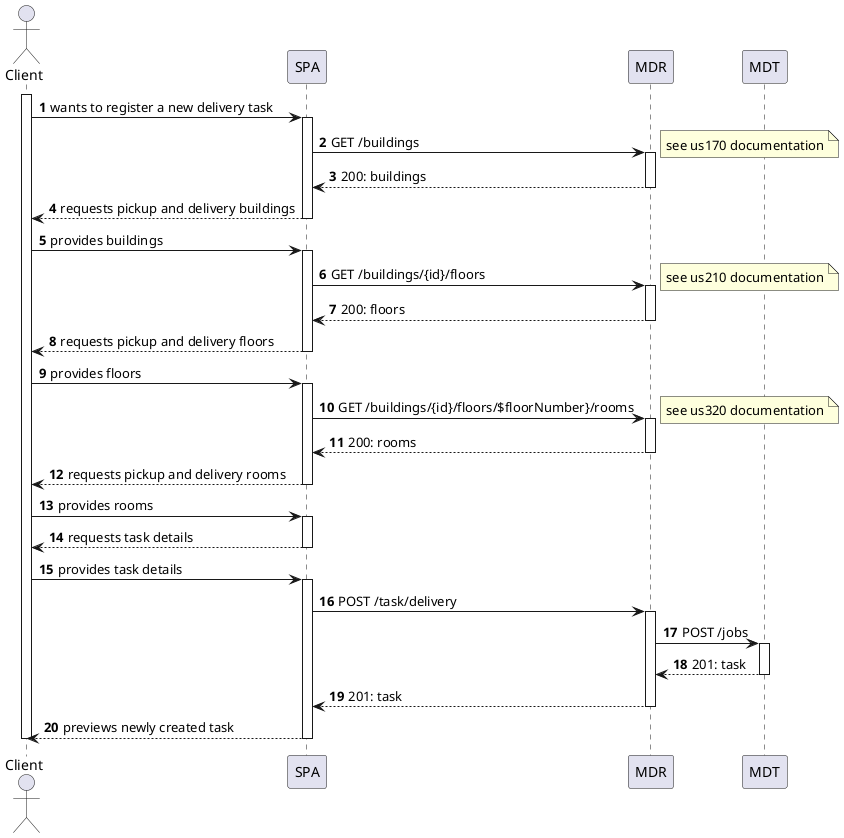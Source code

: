 @startuml
autonumber

actor "Client" as usr

participant "SPA" as ui
participant "MDR" as mdr
participant "MDT" as mdt

activate usr
usr -> ui : wants to register a new delivery task
    activate ui
        ui -> mdr : GET /buildings
        activate mdr
            note right : see us170 documentation
            mdr --> ui : 200: buildings
        deactivate mdr

        ui --> usr : requests pickup and delivery buildings
        deactivate ui

        usr -> ui : provides buildings
        activate ui
        ui -> mdr : GET /buildings/{id}/floors
            activate mdr
            note right : see us210 documentation
                mdr --> ui : 200: floors
            deactivate mdr

            ui --> usr : requests pickup and delivery floors
        deactivate ui

        usr -> ui : provides floors
        activate ui
            ui -> mdr : GET /buildings/{id}/floors/$floorNumber}/rooms
            activate mdr
                note right : see us320 documentation
                mdr --> ui : 200: rooms
            deactivate mdr
            ui --> usr : requests pickup and delivery rooms
        deactivate ui

        usr -> ui : provides rooms
        activate ui
            ui --> usr : requests task details
        deactivate ui

        usr -> ui : provides task details
    activate ui
        ui -> mdr : POST /task/delivery
        activate mdr
            mdr -> mdt : POST /jobs
            activate mdt
                    mdt --> mdr : 201: task
                    deactivate mdt
                    mdr --> ui : 201: task
                    deactivate mdr
                    ui --> usr : previews newly created task
    deactivate ui
deactivate usr
@enduml
